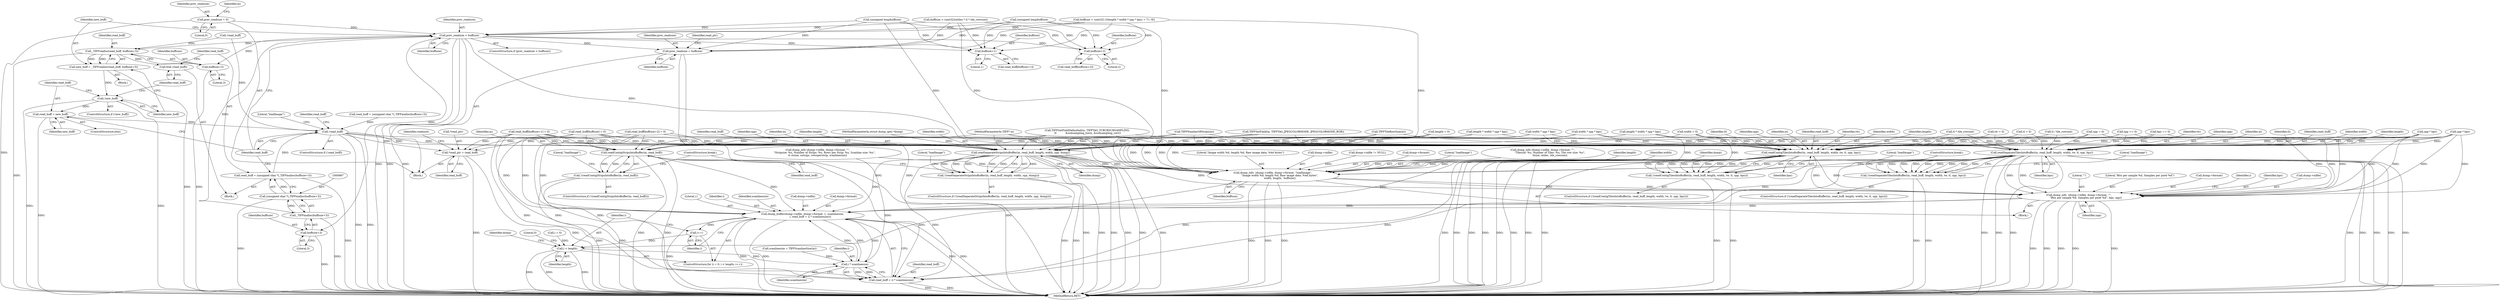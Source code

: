 digraph "0_libtiff_83a4b92815ea04969d494416eaae3d4c6b338e4a#diff-c8b4b355f9b5c06d585b23138e1c185f_5@API" {
"1000229" [label="(Call,prev_readsize = 0)"];
"1000967" [label="(Call,prev_readsize < buffsize)"];
"1000973" [label="(Call,_TIFFrealloc(read_buff, buffsize+3))"];
"1000971" [label="(Call,new_buff = _TIFFrealloc(read_buff, buffsize+3))"];
"1000979" [label="(Call,!new_buff)"];
"1000993" [label="(Call,read_buff = new_buff)"];
"1000997" [label="(Call,!read_buff)"];
"1001028" [label="(Call,*read_ptr = read_buff)"];
"1001043" [label="(Call,readContigStripsIntoBuffer(in, read_buff))"];
"1001042" [label="(Call,!(readContigStripsIntoBuffer(in, read_buff)))"];
"1001170" [label="(Call,dump_buffer(dump->infile, dump->format, 1, scanlinesize, \n                  i, read_buff + (i * scanlinesize)))"];
"1001168" [label="(Call,i++)"];
"1001165" [label="(Call,i < length)"];
"1001182" [label="(Call,i * scanlinesize)"];
"1001180" [label="(Call,read_buff + (i * scanlinesize))"];
"1001057" [label="(Call,readSeparateStripsIntoBuffer(in, read_buff, length, width, spp, dump))"];
"1001056" [label="(Call,!(readSeparateStripsIntoBuffer(in, read_buff, length, width, spp, dump)))"];
"1001138" [label="(Call,dump_info  (dump->infile, dump->format, \"loadImage\", \n                \"Image width %d, length %d, Raw image data, %4d bytes\",\n                width, length,  buffsize))"];
"1001150" [label="(Call,dump_info  (dump->infile, dump->format, \"\", \n                \"Bits per sample %d, Samples per pixel %d\", bps, spp))"];
"1001080" [label="(Call,readContigTilesIntoBuffer(in, read_buff, length, width, tw, tl, spp, bps))"];
"1001079" [label="(Call,!(readContigTilesIntoBuffer(in, read_buff, length, width, tw, tl, spp, bps)))"];
"1001100" [label="(Call,readSeparateTilesIntoBuffer(in, read_buff, length, width, tw, tl, spp, bps))"];
"1001099" [label="(Call,!(readSeparateTilesIntoBuffer(in, read_buff, length, width, tw, tl, spp, bps)))"];
"1000982" [label="(Call,free (read_buff))"];
"1000975" [label="(Call,buffsize+3)"];
"1000988" [label="(Call,_TIFFmalloc(buffsize+3))"];
"1000986" [label="(Call,(unsigned char *)_TIFFmalloc(buffsize+3))"];
"1000984" [label="(Call,read_buff = (unsigned char *)_TIFFmalloc(buffsize+3))"];
"1000989" [label="(Call,buffsize+3)"];
"1001014" [label="(Call,buffsize+1)"];
"1001021" [label="(Call,buffsize+2)"];
"1001025" [label="(Call,prev_readsize = buffsize)"];
"1001142" [label="(Call,dump->format)"];
"1001033" [label="(Identifier,readunit)"];
"1001088" [label="(Identifier,bps)"];
"1001182" [label="(Call,i * scanlinesize)"];
"1001085" [label="(Identifier,tw)"];
"1000976" [label="(Identifier,buffsize)"];
"1000756" [label="(Call,dump_info (dump->infile, dump->format, \"\", \n                 \"Tilesize: %u, Number of Tiles: %u, Tile row size: %u\",\n                 tlsize, ntiles, tile_rowsize))"];
"1001060" [label="(Identifier,length)"];
"1001179" [label="(Identifier,i)"];
"1000132" [label="(Block,)"];
"1000972" [label="(Identifier,new_buff)"];
"1001178" [label="(Identifier,scanlinesize)"];
"1000975" [label="(Call,buffsize+3)"];
"1000970" [label="(Block,)"];
"1000984" [label="(Call,read_buff = (unsigned char *)_TIFFmalloc(buffsize+3))"];
"1000986" [label="(Call,(unsigned char *)_TIFFmalloc(buffsize+3))"];
"1000979" [label="(Call,!new_buff)"];
"1000873" [label="(Call,width * spp * bps)"];
"1001083" [label="(Identifier,length)"];
"1000128" [label="(MethodParameterIn,TIFF* in)"];
"1001011" [label="(Call,read_buff[buffsize+1] = 0)"];
"1000992" [label="(ControlStructure,else)"];
"1000209" [label="(Call,tl = 0)"];
"1001078" [label="(ControlStructure,if (!(readContigTilesIntoBuffer(in, read_buff, length, width, tw, tl, spp, bps))))"];
"1000231" [label="(Literal,0)"];
"1001099" [label="(Call,!(readSeparateTilesIntoBuffer(in, read_buff, length, width, tw, tl, spp, bps)))"];
"1001023" [label="(Literal,2)"];
"1001187" [label="(MethodReturn,RET)"];
"1001181" [label="(Identifier,read_buff)"];
"1001022" [label="(Identifier,buffsize)"];
"1001045" [label="(Identifier,read_buff)"];
"1001161" [label="(ControlStructure,for (i = 0; i < length; i++))"];
"1001087" [label="(Identifier,spp)"];
"1000893" [label="(Call,dump_info (dump->infile, dump->format, \"\",\n                 \"Stripsize: %u, Number of Strips: %u, Rows per Strip: %u, Scanline size: %u\",\n\t\t stsize, nstrips, rowsperstrip, scanlinesize))"];
"1000966" [label="(ControlStructure,if (prev_readsize < buffsize))"];
"1001012" [label="(Call,read_buff[buffsize+1])"];
"1001105" [label="(Identifier,tw)"];
"1001057" [label="(Call,readSeparateStripsIntoBuffer(in, read_buff, length, width, spp, dump))"];
"1000982" [label="(Call,free (read_buff))"];
"1001079" [label="(Call,!(readContigTilesIntoBuffer(in, read_buff, length, width, tw, tl, spp, bps)))"];
"1001006" [label="(Call,read_buff[buffsize] = 0)"];
"1001081" [label="(Identifier,in)"];
"1000925" [label="(Call,TIFFGetFieldDefaulted(in, TIFFTAG_YCBCRSUBSAMPLING,\n \t\t           &subsampling_horiz, &subsampling_vert))"];
"1001149" [label="(Identifier,buffsize)"];
"1001019" [label="(Call,read_buff[buffsize+2])"];
"1001137" [label="(Block,)"];
"1001066" [label="(Literal,\"loadImage\")"];
"1000851" [label="(Call,buffsize < (uint32) (((length * width * spp * bps) + 7) / 8))"];
"1001107" [label="(Identifier,spp)"];
"1000983" [label="(Identifier,read_buff)"];
"1000973" [label="(Call,_TIFFrealloc(read_buff, buffsize+3))"];
"1001015" [label="(Identifier,buffsize)"];
"1001018" [label="(Call,read_buff[buffsize+2] = 0)"];
"1001162" [label="(Call,i = 0)"];
"1000981" [label="(Block,)"];
"1001027" [label="(Identifier,buffsize)"];
"1001055" [label="(ControlStructure,if (!(readSeparateStripsIntoBuffer(in, read_buff, length, width, spp, dump))))"];
"1001031" [label="(Identifier,read_buff)"];
"1001016" [label="(Literal,1)"];
"1000969" [label="(Identifier,buffsize)"];
"1000989" [label="(Call,buffsize+3)"];
"1001148" [label="(Identifier,length)"];
"1001030" [label="(Identifier,read_ptr)"];
"1000875" [label="(Call,spp * bps)"];
"1001008" [label="(Identifier,read_buff)"];
"1001071" [label="(ControlStructure,break;)"];
"1001116" [label="(ControlStructure,break;)"];
"1000995" [label="(Identifier,new_buff)"];
"1000861" [label="(Call,spp * bps)"];
"1000671" [label="(Call,TIFFTileRowSize(in))"];
"1001108" [label="(Identifier,bps)"];
"1001171" [label="(Call,dump->infile)"];
"1000717" [label="(Call,tl * tile_rowsize)"];
"1000205" [label="(Call,tw = 0)"];
"1001165" [label="(Call,i < length)"];
"1000991" [label="(Literal,3)"];
"1001098" [label="(ControlStructure,if (!(readSeparateTilesIntoBuffer(in, read_buff, length, width, tw, tl, spp, bps))))"];
"1001056" [label="(Call,!(readSeparateStripsIntoBuffer(in, read_buff, length, width, spp, dump)))"];
"1001091" [label="(Literal,\"loadImage\")"];
"1001026" [label="(Identifier,prev_readsize)"];
"1001157" [label="(Literal,\"\")"];
"1001041" [label="(ControlStructure,if (!(readContigStripsIntoBuffer(in, read_buff))))"];
"1000130" [label="(MethodParameterIn,struct dump_opts *dump)"];
"1001082" [label="(Identifier,read_buff)"];
"1000978" [label="(ControlStructure,if (!new_buff))"];
"1001168" [label="(Call,i++)"];
"1001101" [label="(Identifier,in)"];
"1001042" [label="(Call,!(readContigStripsIntoBuffer(in, read_buff)))"];
"1001146" [label="(Literal,\"Image width %d, length %d, Raw image data, %4d bytes\")"];
"1000985" [label="(Identifier,read_buff)"];
"1001139" [label="(Call,dump->infile)"];
"1000968" [label="(Identifier,prev_readsize)"];
"1001084" [label="(Identifier,width)"];
"1000967" [label="(Call,prev_readsize < buffsize)"];
"1000159" [label="(Call,spp = 0)"];
"1000974" [label="(Identifier,read_buff)"];
"1001111" [label="(Literal,\"loadImage\")"];
"1001167" [label="(Identifier,length)"];
"1001184" [label="(Identifier,scanlinesize)"];
"1001063" [label="(Identifier,dump)"];
"1001061" [label="(Identifier,width)"];
"1000988" [label="(Call,_TIFFmalloc(buffsize+3))"];
"1000629" [label="(Call,bps == 0)"];
"1000420" [label="(Call,scanlinesize = TIFFScanlineSize(in))"];
"1001127" [label="(Call,dump->infile != NULL)"];
"1001170" [label="(Call,dump_buffer(dump->infile, dump->format, 1, scanlinesize, \n                  i, read_buff + (i * scanlinesize)))"];
"1001106" [label="(Identifier,tl)"];
"1001059" [label="(Identifier,read_buff)"];
"1001048" [label="(Literal,\"loadImage\")"];
"1001150" [label="(Call,dump_info  (dump->infile, dump->format, \"\", \n                \"Bits per sample %d, Samples per pixel %d\", bps, spp))"];
"1001166" [label="(Identifier,i)"];
"1001158" [label="(Literal,\"Bits per sample %d, Samples per pixel %d\")"];
"1001014" [label="(Call,buffsize+1)"];
"1001180" [label="(Call,read_buff + (i * scanlinesize))"];
"1000956" [label="(Call,read_buff = (unsigned char *)_TIFFmalloc(buffsize+3))"];
"1001183" [label="(Identifier,i)"];
"1001001" [label="(Literal,\"loadImage\")"];
"1001154" [label="(Call,dump->format)"];
"1000977" [label="(Literal,3)"];
"1000733" [label="(Call,tl / tile_rowsize)"];
"1000914" [label="(Call,TIFFSetField(in, TIFFTAG_JPEGCOLORMODE, JPEGCOLORMODE_RGB))"];
"1000884" [label="(Call,(unsigned long)buffsize)"];
"1001021" [label="(Call,buffsize+2)"];
"1000711" [label="(Call,buffsize < (uint32)(ntiles * tl * tile_rowsize))"];
"1001102" [label="(Identifier,read_buff)"];
"1000994" [label="(Identifier,read_buff)"];
"1000859" [label="(Call,width * spp * bps)"];
"1001043" [label="(Call,readContigStripsIntoBuffer(in, read_buff))"];
"1001145" [label="(Literal,\"loadImage\")"];
"1001172" [label="(Identifier,dump)"];
"1001163" [label="(Identifier,i)"];
"1000871" [label="(Call,length * width * spp * bps)"];
"1001044" [label="(Identifier,in)"];
"1001138" [label="(Call,dump_info  (dump->infile, dump->format, \"loadImage\", \n                \"Image width %d, length %d, Raw image data, %4d bytes\",\n                width, length,  buffsize))"];
"1001169" [label="(Identifier,i)"];
"1001028" [label="(Call,*read_ptr = read_buff)"];
"1001025" [label="(Call,prev_readsize = buffsize)"];
"1001080" [label="(Call,readContigTilesIntoBuffer(in, read_buff, length, width, tw, tl, spp, bps))"];
"1001186" [label="(Literal,0)"];
"1001100" [label="(Call,readSeparateTilesIntoBuffer(in, read_buff, length, width, tw, tl, spp, bps))"];
"1001159" [label="(Identifier,bps)"];
"1000230" [label="(Identifier,prev_readsize)"];
"1000980" [label="(Identifier,new_buff)"];
"1001174" [label="(Call,dump->format)"];
"1000785" [label="(Call,TIFFNumberOfStrips(in))"];
"1000747" [label="(Call,(unsigned long)buffsize)"];
"1000998" [label="(Identifier,read_buff)"];
"1000971" [label="(Call,new_buff = _TIFFrealloc(read_buff, buffsize+3))"];
"1000185" [label="(Call,length = 0)"];
"1001104" [label="(Identifier,width)"];
"1000996" [label="(ControlStructure,if (!read_buff))"];
"1001160" [label="(Identifier,spp)"];
"1000181" [label="(Call,width = 0)"];
"1000233" [label="(Identifier,in)"];
"1000632" [label="(Call,spp == 0)"];
"1001151" [label="(Call,dump->infile)"];
"1000993" [label="(Call,read_buff = new_buff)"];
"1000997" [label="(Call,!read_buff)"];
"1001062" [label="(Identifier,spp)"];
"1000990" [label="(Identifier,buffsize)"];
"1001147" [label="(Identifier,width)"];
"1001152" [label="(Identifier,dump)"];
"1001103" [label="(Identifier,length)"];
"1001029" [label="(Call,*read_ptr)"];
"1000954" [label="(Call,!read_buff)"];
"1001177" [label="(Literal,1)"];
"1000857" [label="(Call,length * width * spp * bps)"];
"1001086" [label="(Identifier,tl)"];
"1001058" [label="(Identifier,in)"];
"1000229" [label="(Call,prev_readsize = 0)"];
"1000229" -> "1000132"  [label="AST: "];
"1000229" -> "1000231"  [label="CFG: "];
"1000230" -> "1000229"  [label="AST: "];
"1000231" -> "1000229"  [label="AST: "];
"1000233" -> "1000229"  [label="CFG: "];
"1000229" -> "1001187"  [label="DDG: "];
"1000229" -> "1000967"  [label="DDG: "];
"1000967" -> "1000966"  [label="AST: "];
"1000967" -> "1000969"  [label="CFG: "];
"1000968" -> "1000967"  [label="AST: "];
"1000969" -> "1000967"  [label="AST: "];
"1000972" -> "1000967"  [label="CFG: "];
"1000998" -> "1000967"  [label="CFG: "];
"1000967" -> "1001187"  [label="DDG: "];
"1000967" -> "1001187"  [label="DDG: "];
"1000967" -> "1001187"  [label="DDG: "];
"1000711" -> "1000967"  [label="DDG: "];
"1000851" -> "1000967"  [label="DDG: "];
"1000884" -> "1000967"  [label="DDG: "];
"1000747" -> "1000967"  [label="DDG: "];
"1000967" -> "1000973"  [label="DDG: "];
"1000967" -> "1000975"  [label="DDG: "];
"1000967" -> "1000988"  [label="DDG: "];
"1000967" -> "1000989"  [label="DDG: "];
"1000967" -> "1001014"  [label="DDG: "];
"1000967" -> "1001021"  [label="DDG: "];
"1000967" -> "1001025"  [label="DDG: "];
"1000967" -> "1001138"  [label="DDG: "];
"1000973" -> "1000971"  [label="AST: "];
"1000973" -> "1000975"  [label="CFG: "];
"1000974" -> "1000973"  [label="AST: "];
"1000975" -> "1000973"  [label="AST: "];
"1000971" -> "1000973"  [label="CFG: "];
"1000973" -> "1001187"  [label="DDG: "];
"1000973" -> "1000971"  [label="DDG: "];
"1000973" -> "1000971"  [label="DDG: "];
"1000954" -> "1000973"  [label="DDG: "];
"1000973" -> "1000982"  [label="DDG: "];
"1000971" -> "1000970"  [label="AST: "];
"1000972" -> "1000971"  [label="AST: "];
"1000980" -> "1000971"  [label="CFG: "];
"1000971" -> "1001187"  [label="DDG: "];
"1000971" -> "1000979"  [label="DDG: "];
"1000979" -> "1000978"  [label="AST: "];
"1000979" -> "1000980"  [label="CFG: "];
"1000980" -> "1000979"  [label="AST: "];
"1000983" -> "1000979"  [label="CFG: "];
"1000994" -> "1000979"  [label="CFG: "];
"1000979" -> "1001187"  [label="DDG: "];
"1000979" -> "1001187"  [label="DDG: "];
"1000979" -> "1000993"  [label="DDG: "];
"1000993" -> "1000992"  [label="AST: "];
"1000993" -> "1000995"  [label="CFG: "];
"1000994" -> "1000993"  [label="AST: "];
"1000995" -> "1000993"  [label="AST: "];
"1000998" -> "1000993"  [label="CFG: "];
"1000993" -> "1001187"  [label="DDG: "];
"1000993" -> "1000997"  [label="DDG: "];
"1000997" -> "1000996"  [label="AST: "];
"1000997" -> "1000998"  [label="CFG: "];
"1000998" -> "1000997"  [label="AST: "];
"1001001" -> "1000997"  [label="CFG: "];
"1001008" -> "1000997"  [label="CFG: "];
"1000997" -> "1001187"  [label="DDG: "];
"1000997" -> "1001187"  [label="DDG: "];
"1000956" -> "1000997"  [label="DDG: "];
"1000984" -> "1000997"  [label="DDG: "];
"1000954" -> "1000997"  [label="DDG: "];
"1000997" -> "1001028"  [label="DDG: "];
"1000997" -> "1001043"  [label="DDG: "];
"1000997" -> "1001057"  [label="DDG: "];
"1000997" -> "1001080"  [label="DDG: "];
"1000997" -> "1001100"  [label="DDG: "];
"1001028" -> "1000132"  [label="AST: "];
"1001028" -> "1001031"  [label="CFG: "];
"1001029" -> "1001028"  [label="AST: "];
"1001031" -> "1001028"  [label="AST: "];
"1001033" -> "1001028"  [label="CFG: "];
"1001028" -> "1001187"  [label="DDG: "];
"1001028" -> "1001187"  [label="DDG: "];
"1001011" -> "1001028"  [label="DDG: "];
"1001006" -> "1001028"  [label="DDG: "];
"1001018" -> "1001028"  [label="DDG: "];
"1001043" -> "1001042"  [label="AST: "];
"1001043" -> "1001045"  [label="CFG: "];
"1001044" -> "1001043"  [label="AST: "];
"1001045" -> "1001043"  [label="AST: "];
"1001042" -> "1001043"  [label="CFG: "];
"1001043" -> "1001187"  [label="DDG: "];
"1001043" -> "1001187"  [label="DDG: "];
"1001043" -> "1001042"  [label="DDG: "];
"1001043" -> "1001042"  [label="DDG: "];
"1000925" -> "1001043"  [label="DDG: "];
"1000671" -> "1001043"  [label="DDG: "];
"1000785" -> "1001043"  [label="DDG: "];
"1000914" -> "1001043"  [label="DDG: "];
"1000128" -> "1001043"  [label="DDG: "];
"1001011" -> "1001043"  [label="DDG: "];
"1001006" -> "1001043"  [label="DDG: "];
"1001018" -> "1001043"  [label="DDG: "];
"1001043" -> "1001170"  [label="DDG: "];
"1001043" -> "1001180"  [label="DDG: "];
"1001042" -> "1001041"  [label="AST: "];
"1001048" -> "1001042"  [label="CFG: "];
"1001071" -> "1001042"  [label="CFG: "];
"1001042" -> "1001187"  [label="DDG: "];
"1001042" -> "1001187"  [label="DDG: "];
"1001170" -> "1001161"  [label="AST: "];
"1001170" -> "1001180"  [label="CFG: "];
"1001171" -> "1001170"  [label="AST: "];
"1001174" -> "1001170"  [label="AST: "];
"1001177" -> "1001170"  [label="AST: "];
"1001178" -> "1001170"  [label="AST: "];
"1001179" -> "1001170"  [label="AST: "];
"1001180" -> "1001170"  [label="AST: "];
"1001169" -> "1001170"  [label="CFG: "];
"1001170" -> "1001187"  [label="DDG: "];
"1001170" -> "1001187"  [label="DDG: "];
"1001170" -> "1001187"  [label="DDG: "];
"1001170" -> "1001187"  [label="DDG: "];
"1001170" -> "1001187"  [label="DDG: "];
"1001170" -> "1001168"  [label="DDG: "];
"1001150" -> "1001170"  [label="DDG: "];
"1001150" -> "1001170"  [label="DDG: "];
"1001182" -> "1001170"  [label="DDG: "];
"1001182" -> "1001170"  [label="DDG: "];
"1001011" -> "1001170"  [label="DDG: "];
"1001006" -> "1001170"  [label="DDG: "];
"1001018" -> "1001170"  [label="DDG: "];
"1001057" -> "1001170"  [label="DDG: "];
"1001100" -> "1001170"  [label="DDG: "];
"1001080" -> "1001170"  [label="DDG: "];
"1001170" -> "1001182"  [label="DDG: "];
"1001168" -> "1001161"  [label="AST: "];
"1001168" -> "1001169"  [label="CFG: "];
"1001169" -> "1001168"  [label="AST: "];
"1001166" -> "1001168"  [label="CFG: "];
"1001168" -> "1001165"  [label="DDG: "];
"1001165" -> "1001161"  [label="AST: "];
"1001165" -> "1001167"  [label="CFG: "];
"1001166" -> "1001165"  [label="AST: "];
"1001167" -> "1001165"  [label="AST: "];
"1001172" -> "1001165"  [label="CFG: "];
"1001186" -> "1001165"  [label="CFG: "];
"1001165" -> "1001187"  [label="DDG: "];
"1001165" -> "1001187"  [label="DDG: "];
"1001165" -> "1001187"  [label="DDG: "];
"1001162" -> "1001165"  [label="DDG: "];
"1001138" -> "1001165"  [label="DDG: "];
"1001165" -> "1001182"  [label="DDG: "];
"1001182" -> "1001180"  [label="AST: "];
"1001182" -> "1001184"  [label="CFG: "];
"1001183" -> "1001182"  [label="AST: "];
"1001184" -> "1001182"  [label="AST: "];
"1001180" -> "1001182"  [label="CFG: "];
"1001182" -> "1001180"  [label="DDG: "];
"1001182" -> "1001180"  [label="DDG: "];
"1000893" -> "1001182"  [label="DDG: "];
"1000420" -> "1001182"  [label="DDG: "];
"1001181" -> "1001180"  [label="AST: "];
"1001180" -> "1001187"  [label="DDG: "];
"1001180" -> "1001187"  [label="DDG: "];
"1001011" -> "1001180"  [label="DDG: "];
"1001006" -> "1001180"  [label="DDG: "];
"1001018" -> "1001180"  [label="DDG: "];
"1001057" -> "1001180"  [label="DDG: "];
"1001100" -> "1001180"  [label="DDG: "];
"1001080" -> "1001180"  [label="DDG: "];
"1001057" -> "1001056"  [label="AST: "];
"1001057" -> "1001063"  [label="CFG: "];
"1001058" -> "1001057"  [label="AST: "];
"1001059" -> "1001057"  [label="AST: "];
"1001060" -> "1001057"  [label="AST: "];
"1001061" -> "1001057"  [label="AST: "];
"1001062" -> "1001057"  [label="AST: "];
"1001063" -> "1001057"  [label="AST: "];
"1001056" -> "1001057"  [label="CFG: "];
"1001057" -> "1001187"  [label="DDG: "];
"1001057" -> "1001187"  [label="DDG: "];
"1001057" -> "1001187"  [label="DDG: "];
"1001057" -> "1001187"  [label="DDG: "];
"1001057" -> "1001187"  [label="DDG: "];
"1001057" -> "1001187"  [label="DDG: "];
"1001057" -> "1001056"  [label="DDG: "];
"1001057" -> "1001056"  [label="DDG: "];
"1001057" -> "1001056"  [label="DDG: "];
"1001057" -> "1001056"  [label="DDG: "];
"1001057" -> "1001056"  [label="DDG: "];
"1001057" -> "1001056"  [label="DDG: "];
"1000925" -> "1001057"  [label="DDG: "];
"1000671" -> "1001057"  [label="DDG: "];
"1000785" -> "1001057"  [label="DDG: "];
"1000914" -> "1001057"  [label="DDG: "];
"1000128" -> "1001057"  [label="DDG: "];
"1001011" -> "1001057"  [label="DDG: "];
"1001006" -> "1001057"  [label="DDG: "];
"1001018" -> "1001057"  [label="DDG: "];
"1000857" -> "1001057"  [label="DDG: "];
"1000871" -> "1001057"  [label="DDG: "];
"1000185" -> "1001057"  [label="DDG: "];
"1000873" -> "1001057"  [label="DDG: "];
"1000859" -> "1001057"  [label="DDG: "];
"1000181" -> "1001057"  [label="DDG: "];
"1000632" -> "1001057"  [label="DDG: "];
"1000875" -> "1001057"  [label="DDG: "];
"1000861" -> "1001057"  [label="DDG: "];
"1000159" -> "1001057"  [label="DDG: "];
"1000130" -> "1001057"  [label="DDG: "];
"1001057" -> "1001138"  [label="DDG: "];
"1001057" -> "1001138"  [label="DDG: "];
"1001057" -> "1001150"  [label="DDG: "];
"1001056" -> "1001055"  [label="AST: "];
"1001066" -> "1001056"  [label="CFG: "];
"1001071" -> "1001056"  [label="CFG: "];
"1001056" -> "1001187"  [label="DDG: "];
"1001056" -> "1001187"  [label="DDG: "];
"1001138" -> "1001137"  [label="AST: "];
"1001138" -> "1001149"  [label="CFG: "];
"1001139" -> "1001138"  [label="AST: "];
"1001142" -> "1001138"  [label="AST: "];
"1001145" -> "1001138"  [label="AST: "];
"1001146" -> "1001138"  [label="AST: "];
"1001147" -> "1001138"  [label="AST: "];
"1001148" -> "1001138"  [label="AST: "];
"1001149" -> "1001138"  [label="AST: "];
"1001152" -> "1001138"  [label="CFG: "];
"1001138" -> "1001187"  [label="DDG: "];
"1001138" -> "1001187"  [label="DDG: "];
"1001138" -> "1001187"  [label="DDG: "];
"1001127" -> "1001138"  [label="DDG: "];
"1000893" -> "1001138"  [label="DDG: "];
"1000756" -> "1001138"  [label="DDG: "];
"1000873" -> "1001138"  [label="DDG: "];
"1001100" -> "1001138"  [label="DDG: "];
"1001100" -> "1001138"  [label="DDG: "];
"1000859" -> "1001138"  [label="DDG: "];
"1001080" -> "1001138"  [label="DDG: "];
"1001080" -> "1001138"  [label="DDG: "];
"1000181" -> "1001138"  [label="DDG: "];
"1000857" -> "1001138"  [label="DDG: "];
"1000871" -> "1001138"  [label="DDG: "];
"1000185" -> "1001138"  [label="DDG: "];
"1000711" -> "1001138"  [label="DDG: "];
"1000851" -> "1001138"  [label="DDG: "];
"1000884" -> "1001138"  [label="DDG: "];
"1000747" -> "1001138"  [label="DDG: "];
"1001138" -> "1001150"  [label="DDG: "];
"1001138" -> "1001150"  [label="DDG: "];
"1001150" -> "1001137"  [label="AST: "];
"1001150" -> "1001160"  [label="CFG: "];
"1001151" -> "1001150"  [label="AST: "];
"1001154" -> "1001150"  [label="AST: "];
"1001157" -> "1001150"  [label="AST: "];
"1001158" -> "1001150"  [label="AST: "];
"1001159" -> "1001150"  [label="AST: "];
"1001160" -> "1001150"  [label="AST: "];
"1001163" -> "1001150"  [label="CFG: "];
"1001150" -> "1001187"  [label="DDG: "];
"1001150" -> "1001187"  [label="DDG: "];
"1001150" -> "1001187"  [label="DDG: "];
"1001150" -> "1001187"  [label="DDG: "];
"1001150" -> "1001187"  [label="DDG: "];
"1000629" -> "1001150"  [label="DDG: "];
"1001100" -> "1001150"  [label="DDG: "];
"1001100" -> "1001150"  [label="DDG: "];
"1001080" -> "1001150"  [label="DDG: "];
"1001080" -> "1001150"  [label="DDG: "];
"1000861" -> "1001150"  [label="DDG: "];
"1000861" -> "1001150"  [label="DDG: "];
"1000875" -> "1001150"  [label="DDG: "];
"1000875" -> "1001150"  [label="DDG: "];
"1000632" -> "1001150"  [label="DDG: "];
"1000159" -> "1001150"  [label="DDG: "];
"1001080" -> "1001079"  [label="AST: "];
"1001080" -> "1001088"  [label="CFG: "];
"1001081" -> "1001080"  [label="AST: "];
"1001082" -> "1001080"  [label="AST: "];
"1001083" -> "1001080"  [label="AST: "];
"1001084" -> "1001080"  [label="AST: "];
"1001085" -> "1001080"  [label="AST: "];
"1001086" -> "1001080"  [label="AST: "];
"1001087" -> "1001080"  [label="AST: "];
"1001088" -> "1001080"  [label="AST: "];
"1001079" -> "1001080"  [label="CFG: "];
"1001080" -> "1001187"  [label="DDG: "];
"1001080" -> "1001187"  [label="DDG: "];
"1001080" -> "1001187"  [label="DDG: "];
"1001080" -> "1001187"  [label="DDG: "];
"1001080" -> "1001187"  [label="DDG: "];
"1001080" -> "1001187"  [label="DDG: "];
"1001080" -> "1001187"  [label="DDG: "];
"1001080" -> "1001187"  [label="DDG: "];
"1001080" -> "1001079"  [label="DDG: "];
"1001080" -> "1001079"  [label="DDG: "];
"1001080" -> "1001079"  [label="DDG: "];
"1001080" -> "1001079"  [label="DDG: "];
"1001080" -> "1001079"  [label="DDG: "];
"1001080" -> "1001079"  [label="DDG: "];
"1001080" -> "1001079"  [label="DDG: "];
"1001080" -> "1001079"  [label="DDG: "];
"1000925" -> "1001080"  [label="DDG: "];
"1000671" -> "1001080"  [label="DDG: "];
"1000785" -> "1001080"  [label="DDG: "];
"1000914" -> "1001080"  [label="DDG: "];
"1000128" -> "1001080"  [label="DDG: "];
"1001011" -> "1001080"  [label="DDG: "];
"1001006" -> "1001080"  [label="DDG: "];
"1001018" -> "1001080"  [label="DDG: "];
"1000857" -> "1001080"  [label="DDG: "];
"1000871" -> "1001080"  [label="DDG: "];
"1000185" -> "1001080"  [label="DDG: "];
"1000873" -> "1001080"  [label="DDG: "];
"1000859" -> "1001080"  [label="DDG: "];
"1000181" -> "1001080"  [label="DDG: "];
"1000205" -> "1001080"  [label="DDG: "];
"1000717" -> "1001080"  [label="DDG: "];
"1000733" -> "1001080"  [label="DDG: "];
"1000209" -> "1001080"  [label="DDG: "];
"1000632" -> "1001080"  [label="DDG: "];
"1000875" -> "1001080"  [label="DDG: "];
"1000875" -> "1001080"  [label="DDG: "];
"1000861" -> "1001080"  [label="DDG: "];
"1000861" -> "1001080"  [label="DDG: "];
"1000159" -> "1001080"  [label="DDG: "];
"1000629" -> "1001080"  [label="DDG: "];
"1001079" -> "1001078"  [label="AST: "];
"1001091" -> "1001079"  [label="CFG: "];
"1001116" -> "1001079"  [label="CFG: "];
"1001079" -> "1001187"  [label="DDG: "];
"1001079" -> "1001187"  [label="DDG: "];
"1001100" -> "1001099"  [label="AST: "];
"1001100" -> "1001108"  [label="CFG: "];
"1001101" -> "1001100"  [label="AST: "];
"1001102" -> "1001100"  [label="AST: "];
"1001103" -> "1001100"  [label="AST: "];
"1001104" -> "1001100"  [label="AST: "];
"1001105" -> "1001100"  [label="AST: "];
"1001106" -> "1001100"  [label="AST: "];
"1001107" -> "1001100"  [label="AST: "];
"1001108" -> "1001100"  [label="AST: "];
"1001099" -> "1001100"  [label="CFG: "];
"1001100" -> "1001187"  [label="DDG: "];
"1001100" -> "1001187"  [label="DDG: "];
"1001100" -> "1001187"  [label="DDG: "];
"1001100" -> "1001187"  [label="DDG: "];
"1001100" -> "1001187"  [label="DDG: "];
"1001100" -> "1001187"  [label="DDG: "];
"1001100" -> "1001187"  [label="DDG: "];
"1001100" -> "1001187"  [label="DDG: "];
"1001100" -> "1001099"  [label="DDG: "];
"1001100" -> "1001099"  [label="DDG: "];
"1001100" -> "1001099"  [label="DDG: "];
"1001100" -> "1001099"  [label="DDG: "];
"1001100" -> "1001099"  [label="DDG: "];
"1001100" -> "1001099"  [label="DDG: "];
"1001100" -> "1001099"  [label="DDG: "];
"1001100" -> "1001099"  [label="DDG: "];
"1000925" -> "1001100"  [label="DDG: "];
"1000671" -> "1001100"  [label="DDG: "];
"1000785" -> "1001100"  [label="DDG: "];
"1000914" -> "1001100"  [label="DDG: "];
"1000128" -> "1001100"  [label="DDG: "];
"1001011" -> "1001100"  [label="DDG: "];
"1001006" -> "1001100"  [label="DDG: "];
"1001018" -> "1001100"  [label="DDG: "];
"1000857" -> "1001100"  [label="DDG: "];
"1000871" -> "1001100"  [label="DDG: "];
"1000185" -> "1001100"  [label="DDG: "];
"1000873" -> "1001100"  [label="DDG: "];
"1000859" -> "1001100"  [label="DDG: "];
"1000181" -> "1001100"  [label="DDG: "];
"1000205" -> "1001100"  [label="DDG: "];
"1000717" -> "1001100"  [label="DDG: "];
"1000733" -> "1001100"  [label="DDG: "];
"1000209" -> "1001100"  [label="DDG: "];
"1000632" -> "1001100"  [label="DDG: "];
"1000875" -> "1001100"  [label="DDG: "];
"1000875" -> "1001100"  [label="DDG: "];
"1000861" -> "1001100"  [label="DDG: "];
"1000861" -> "1001100"  [label="DDG: "];
"1000159" -> "1001100"  [label="DDG: "];
"1000629" -> "1001100"  [label="DDG: "];
"1001099" -> "1001098"  [label="AST: "];
"1001111" -> "1001099"  [label="CFG: "];
"1001116" -> "1001099"  [label="CFG: "];
"1001099" -> "1001187"  [label="DDG: "];
"1001099" -> "1001187"  [label="DDG: "];
"1000982" -> "1000981"  [label="AST: "];
"1000982" -> "1000983"  [label="CFG: "];
"1000983" -> "1000982"  [label="AST: "];
"1000985" -> "1000982"  [label="CFG: "];
"1000975" -> "1000977"  [label="CFG: "];
"1000976" -> "1000975"  [label="AST: "];
"1000977" -> "1000975"  [label="AST: "];
"1000975" -> "1001187"  [label="DDG: "];
"1000988" -> "1000986"  [label="AST: "];
"1000988" -> "1000989"  [label="CFG: "];
"1000989" -> "1000988"  [label="AST: "];
"1000986" -> "1000988"  [label="CFG: "];
"1000988" -> "1001187"  [label="DDG: "];
"1000988" -> "1000986"  [label="DDG: "];
"1000986" -> "1000984"  [label="AST: "];
"1000987" -> "1000986"  [label="AST: "];
"1000984" -> "1000986"  [label="CFG: "];
"1000986" -> "1001187"  [label="DDG: "];
"1000986" -> "1000984"  [label="DDG: "];
"1000984" -> "1000981"  [label="AST: "];
"1000985" -> "1000984"  [label="AST: "];
"1000998" -> "1000984"  [label="CFG: "];
"1000984" -> "1001187"  [label="DDG: "];
"1000989" -> "1000991"  [label="CFG: "];
"1000990" -> "1000989"  [label="AST: "];
"1000991" -> "1000989"  [label="AST: "];
"1000989" -> "1001187"  [label="DDG: "];
"1001014" -> "1001012"  [label="AST: "];
"1001014" -> "1001016"  [label="CFG: "];
"1001015" -> "1001014"  [label="AST: "];
"1001016" -> "1001014"  [label="AST: "];
"1001012" -> "1001014"  [label="CFG: "];
"1000711" -> "1001014"  [label="DDG: "];
"1000851" -> "1001014"  [label="DDG: "];
"1000884" -> "1001014"  [label="DDG: "];
"1000747" -> "1001014"  [label="DDG: "];
"1001021" -> "1001019"  [label="AST: "];
"1001021" -> "1001023"  [label="CFG: "];
"1001022" -> "1001021"  [label="AST: "];
"1001023" -> "1001021"  [label="AST: "];
"1001019" -> "1001021"  [label="CFG: "];
"1000711" -> "1001021"  [label="DDG: "];
"1000851" -> "1001021"  [label="DDG: "];
"1000884" -> "1001021"  [label="DDG: "];
"1000747" -> "1001021"  [label="DDG: "];
"1001025" -> "1000132"  [label="AST: "];
"1001025" -> "1001027"  [label="CFG: "];
"1001026" -> "1001025"  [label="AST: "];
"1001027" -> "1001025"  [label="AST: "];
"1001030" -> "1001025"  [label="CFG: "];
"1001025" -> "1001187"  [label="DDG: "];
"1001025" -> "1001187"  [label="DDG: "];
"1000711" -> "1001025"  [label="DDG: "];
"1000851" -> "1001025"  [label="DDG: "];
"1000884" -> "1001025"  [label="DDG: "];
"1000747" -> "1001025"  [label="DDG: "];
}
